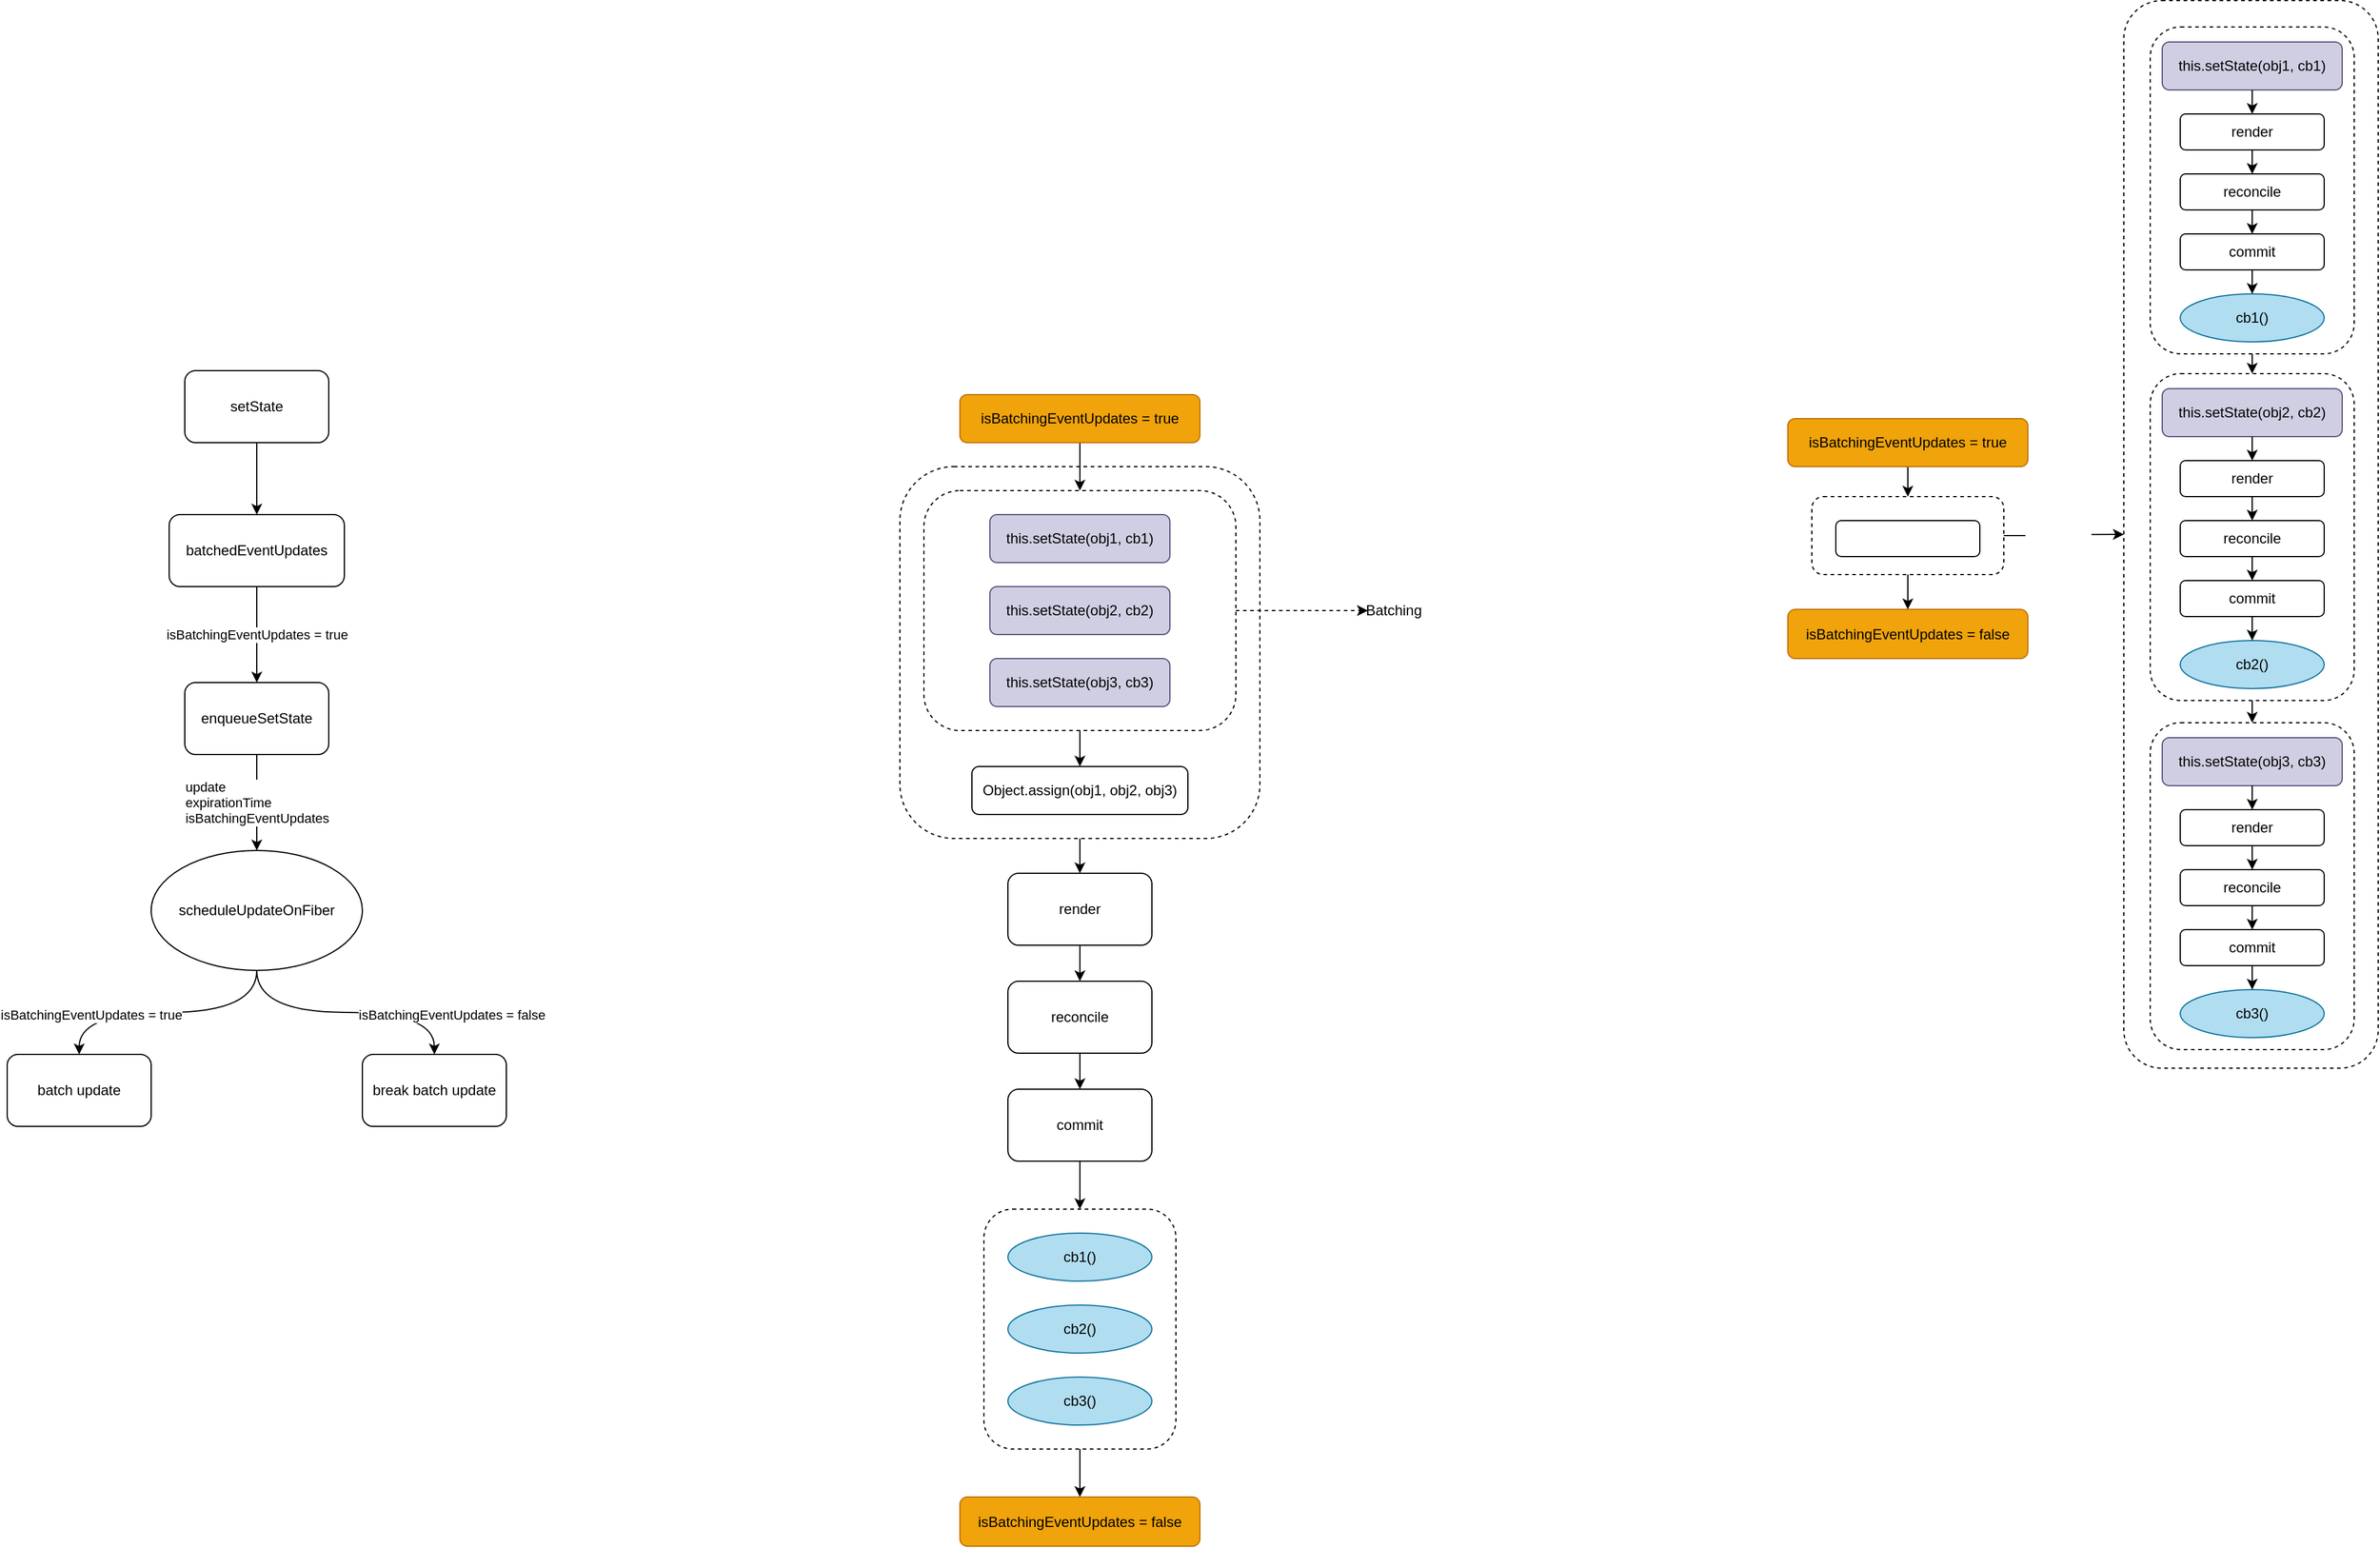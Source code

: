 <mxfile>
    <diagram id="UAMPUgmVcGP045gAYGxC" name="Page-1">
        <mxGraphModel dx="1621" dy="2128" grid="1" gridSize="10" guides="1" tooltips="1" connect="1" arrows="1" fold="1" page="1" pageScale="1" pageWidth="827" pageHeight="1169" math="0" shadow="0">
            <root>
                <mxCell id="0"/>
                <mxCell id="1" parent="0"/>
                <mxCell id="91" style="edgeStyle=orthogonalEdgeStyle;curved=1;html=1;fontColor=#000000;" edge="1" parent="1" source="47" target="88">
                    <mxGeometry relative="1" as="geometry"/>
                </mxCell>
                <mxCell id="92" value="&lt;font color=&quot;#ffffff&quot;&gt;Event Loop&lt;/font&gt;" style="edgeLabel;html=1;align=center;verticalAlign=middle;resizable=0;points=[];fontColor=#000000;" vertex="1" connectable="0" parent="91">
                    <mxGeometry x="-0.123" relative="1" as="geometry">
                        <mxPoint as="offset"/>
                    </mxGeometry>
                </mxCell>
                <mxCell id="47" value="" style="rounded=1;whiteSpace=wrap;html=1;align=center;fillColor=none;dashed=1;" vertex="1" parent="1">
                    <mxGeometry x="1710" y="195" width="160" height="65" as="geometry"/>
                </mxCell>
                <mxCell id="40" style="edgeStyle=orthogonalEdgeStyle;curved=1;html=1;entryX=0.5;entryY=0;entryDx=0;entryDy=0;" edge="1" parent="1" source="37" target="39">
                    <mxGeometry relative="1" as="geometry"/>
                </mxCell>
                <mxCell id="37" value="" style="rounded=1;whiteSpace=wrap;html=1;align=center;fillColor=none;dashed=1;" vertex="1" parent="1">
                    <mxGeometry x="1020" y="789" width="160" height="200" as="geometry"/>
                </mxCell>
                <mxCell id="32" style="edgeStyle=orthogonalEdgeStyle;curved=1;html=1;exitX=0.5;exitY=1;exitDx=0;exitDy=0;entryX=0.5;entryY=0;entryDx=0;entryDy=0;" edge="1" parent="1" source="30" target="31">
                    <mxGeometry relative="1" as="geometry"/>
                </mxCell>
                <mxCell id="30" value="" style="rounded=1;whiteSpace=wrap;html=1;align=center;fillColor=none;dashed=1;" vertex="1" parent="1">
                    <mxGeometry x="950" y="170" width="300" height="310" as="geometry"/>
                </mxCell>
                <mxCell id="27" style="edgeStyle=orthogonalEdgeStyle;curved=1;html=1;exitX=1;exitY=0.5;exitDx=0;exitDy=0;entryX=0;entryY=0.5;entryDx=0;entryDy=0;dashed=1;" edge="1" parent="1" source="23" target="26">
                    <mxGeometry relative="1" as="geometry"/>
                </mxCell>
                <mxCell id="29" style="edgeStyle=orthogonalEdgeStyle;curved=1;html=1;entryX=0.5;entryY=0;entryDx=0;entryDy=0;" edge="1" parent="1" source="23" target="28">
                    <mxGeometry relative="1" as="geometry"/>
                </mxCell>
                <mxCell id="23" value="" style="rounded=1;whiteSpace=wrap;html=1;align=center;fillColor=none;dashed=1;" vertex="1" parent="1">
                    <mxGeometry x="970" y="190" width="260" height="200" as="geometry"/>
                </mxCell>
                <mxCell id="5" style="edgeStyle=none;html=1;exitX=0.5;exitY=1;exitDx=0;exitDy=0;" parent="1" source="2" target="3" edge="1">
                    <mxGeometry relative="1" as="geometry"/>
                </mxCell>
                <mxCell id="2" value="setState" style="rounded=1;whiteSpace=wrap;html=1;" parent="1" vertex="1">
                    <mxGeometry x="354" y="90" width="120" height="60" as="geometry"/>
                </mxCell>
                <mxCell id="6" value="isBatchingEventUpdates = true" style="edgeStyle=none;html=1;exitX=0.5;exitY=1;exitDx=0;exitDy=0;entryX=0.5;entryY=0;entryDx=0;entryDy=0;" parent="1" source="3" target="4" edge="1">
                    <mxGeometry relative="1" as="geometry"/>
                </mxCell>
                <mxCell id="3" value="batchedEventUpdates" style="rounded=1;whiteSpace=wrap;html=1;" parent="1" vertex="1">
                    <mxGeometry x="341" y="210" width="146" height="60" as="geometry"/>
                </mxCell>
                <mxCell id="8" value="&lt;div style=&quot;text-align: left&quot;&gt;update&lt;/div&gt;&lt;div style=&quot;text-align: left&quot;&gt;expirationTime&lt;/div&gt;&lt;div style=&quot;text-align: left&quot;&gt;isBatchingEventUpdates&lt;/div&gt;" style="edgeStyle=none;html=1;exitX=0.5;exitY=1;exitDx=0;exitDy=0;entryX=0.5;entryY=0;entryDx=0;entryDy=0;" parent="1" source="4" target="7" edge="1">
                    <mxGeometry relative="1" as="geometry"/>
                </mxCell>
                <mxCell id="4" value="enqueueSetState" style="rounded=1;whiteSpace=wrap;html=1;" parent="1" vertex="1">
                    <mxGeometry x="354" y="350" width="120" height="60" as="geometry"/>
                </mxCell>
                <mxCell id="11" style="edgeStyle=orthogonalEdgeStyle;html=1;exitX=0.5;exitY=1;exitDx=0;exitDy=0;entryX=0.5;entryY=0;entryDx=0;entryDy=0;curved=1;" parent="1" source="7" target="9" edge="1">
                    <mxGeometry relative="1" as="geometry"/>
                </mxCell>
                <mxCell id="13" value="isBatchingEventUpdates = true" style="edgeLabel;html=1;align=right;verticalAlign=middle;resizable=0;points=[];" parent="11" vertex="1" connectable="0">
                    <mxGeometry x="-0.11" y="2" relative="1" as="geometry">
                        <mxPoint as="offset"/>
                    </mxGeometry>
                </mxCell>
                <mxCell id="12" style="edgeStyle=orthogonalEdgeStyle;curved=1;html=1;exitX=0.5;exitY=1;exitDx=0;exitDy=0;entryX=0.5;entryY=0;entryDx=0;entryDy=0;" parent="1" source="7" target="10" edge="1">
                    <mxGeometry relative="1" as="geometry"/>
                </mxCell>
                <mxCell id="14" value="isBatchingEventUpdates = false" style="edgeLabel;html=1;align=left;verticalAlign=middle;resizable=0;points=[];" parent="12" vertex="1" connectable="0">
                    <mxGeometry x="0.083" y="-2" relative="1" as="geometry">
                        <mxPoint as="offset"/>
                    </mxGeometry>
                </mxCell>
                <mxCell id="7" value="scheduleUpdateOnFiber" style="ellipse;whiteSpace=wrap;html=1;" parent="1" vertex="1">
                    <mxGeometry x="326" y="490" width="176" height="100" as="geometry"/>
                </mxCell>
                <mxCell id="9" value="batch update" style="rounded=1;whiteSpace=wrap;html=1;" parent="1" vertex="1">
                    <mxGeometry x="206" y="660" width="120" height="60" as="geometry"/>
                </mxCell>
                <mxCell id="10" value="break batch update" style="rounded=1;whiteSpace=wrap;html=1;" parent="1" vertex="1">
                    <mxGeometry x="502" y="660" width="120" height="60" as="geometry"/>
                </mxCell>
                <mxCell id="24" style="edgeStyle=orthogonalEdgeStyle;curved=1;html=1;exitX=0.5;exitY=1;exitDx=0;exitDy=0;entryX=0.5;entryY=0;entryDx=0;entryDy=0;" edge="1" parent="1" source="15" target="23">
                    <mxGeometry relative="1" as="geometry"/>
                </mxCell>
                <mxCell id="15" value="isBatchingEventUpdates = true" style="rounded=1;whiteSpace=wrap;html=1;align=center;fillColor=#f0a30a;strokeColor=#BD7000;fontColor=#000000;" vertex="1" parent="1">
                    <mxGeometry x="1000" y="110" width="200" height="40" as="geometry"/>
                </mxCell>
                <mxCell id="16" value="this.setState(obj1, cb1)" style="rounded=1;whiteSpace=wrap;html=1;align=center;fillColor=#d0cee2;strokeColor=#56517e;fontColor=#000000;" vertex="1" parent="1">
                    <mxGeometry x="1025" y="210" width="150" height="40" as="geometry"/>
                </mxCell>
                <mxCell id="17" value="cb1()" style="ellipse;whiteSpace=wrap;html=1;align=center;fillColor=#b1ddf0;strokeColor=#10739e;fontColor=#000000;" vertex="1" parent="1">
                    <mxGeometry x="1040" y="809" width="120" height="40" as="geometry"/>
                </mxCell>
                <mxCell id="18" value="this.setState(obj2, cb2)" style="rounded=1;whiteSpace=wrap;html=1;align=center;fillColor=#d0cee2;strokeColor=#56517e;fontColor=#000000;" vertex="1" parent="1">
                    <mxGeometry x="1025" y="270" width="150" height="40" as="geometry"/>
                </mxCell>
                <mxCell id="19" value="cb2()" style="ellipse;whiteSpace=wrap;html=1;align=center;fillColor=#b1ddf0;strokeColor=#10739e;fontColor=#000000;" vertex="1" parent="1">
                    <mxGeometry x="1040" y="869" width="120" height="40" as="geometry"/>
                </mxCell>
                <mxCell id="20" value="this.setState(obj3, cb3)" style="rounded=1;whiteSpace=wrap;html=1;align=center;fillColor=#d0cee2;strokeColor=#56517e;fontColor=#000000;" vertex="1" parent="1">
                    <mxGeometry x="1025" y="330" width="150" height="40" as="geometry"/>
                </mxCell>
                <mxCell id="21" value="cb3()" style="ellipse;whiteSpace=wrap;html=1;align=center;fillColor=#b1ddf0;strokeColor=#10739e;fontColor=#000000;" vertex="1" parent="1">
                    <mxGeometry x="1040" y="929" width="120" height="40" as="geometry"/>
                </mxCell>
                <mxCell id="26" value="&amp;nbsp;Batching" style="text;html=1;strokeColor=none;fillColor=none;align=center;verticalAlign=middle;whiteSpace=wrap;rounded=0;" vertex="1" parent="1">
                    <mxGeometry x="1340" y="280" width="40" height="20" as="geometry"/>
                </mxCell>
                <mxCell id="28" value="Object.assign(obj1, obj2, obj3)" style="rounded=1;whiteSpace=wrap;html=1;align=center;" vertex="1" parent="1">
                    <mxGeometry x="1010" y="420" width="180" height="40" as="geometry"/>
                </mxCell>
                <mxCell id="34" style="edgeStyle=orthogonalEdgeStyle;curved=1;html=1;" edge="1" parent="1" source="31" target="33">
                    <mxGeometry relative="1" as="geometry"/>
                </mxCell>
                <mxCell id="31" value="render" style="rounded=1;whiteSpace=wrap;html=1;fillColor=none;align=center;" vertex="1" parent="1">
                    <mxGeometry x="1040" y="509" width="120" height="60" as="geometry"/>
                </mxCell>
                <mxCell id="36" style="edgeStyle=orthogonalEdgeStyle;curved=1;html=1;" edge="1" parent="1" source="33" target="35">
                    <mxGeometry relative="1" as="geometry"/>
                </mxCell>
                <mxCell id="33" value="reconcile" style="rounded=1;whiteSpace=wrap;html=1;fillColor=none;align=center;" vertex="1" parent="1">
                    <mxGeometry x="1040" y="599" width="120" height="60" as="geometry"/>
                </mxCell>
                <mxCell id="38" style="edgeStyle=orthogonalEdgeStyle;curved=1;html=1;exitX=0.5;exitY=1;exitDx=0;exitDy=0;entryX=0.5;entryY=0;entryDx=0;entryDy=0;" edge="1" parent="1" source="35" target="37">
                    <mxGeometry relative="1" as="geometry"/>
                </mxCell>
                <mxCell id="35" value="commit" style="rounded=1;whiteSpace=wrap;html=1;fillColor=none;align=center;" vertex="1" parent="1">
                    <mxGeometry x="1040" y="689" width="120" height="60" as="geometry"/>
                </mxCell>
                <mxCell id="39" value="isBatchingEventUpdates = false" style="rounded=1;whiteSpace=wrap;html=1;align=center;fillColor=#f0a30a;strokeColor=#BD7000;fontColor=#000000;" vertex="1" parent="1">
                    <mxGeometry x="1000" y="1029" width="200" height="41" as="geometry"/>
                </mxCell>
                <mxCell id="48" style="edgeStyle=orthogonalEdgeStyle;curved=1;html=1;entryX=0.5;entryY=0;entryDx=0;entryDy=0;fontColor=#000000;" edge="1" parent="1" source="41" target="47">
                    <mxGeometry relative="1" as="geometry"/>
                </mxCell>
                <mxCell id="41" value="isBatchingEventUpdates = true" style="rounded=1;whiteSpace=wrap;html=1;align=center;fillColor=#f0a30a;strokeColor=#BD7000;fontColor=#000000;" vertex="1" parent="1">
                    <mxGeometry x="1690" y="130" width="200" height="40" as="geometry"/>
                </mxCell>
                <mxCell id="42" value="isBatchingEventUpdates = false" style="rounded=1;whiteSpace=wrap;html=1;align=center;fillColor=#f0a30a;strokeColor=#BD7000;fontColor=#000000;" vertex="1" parent="1">
                    <mxGeometry x="1690" y="289" width="200" height="41" as="geometry"/>
                </mxCell>
                <mxCell id="44" value="&lt;font color=&quot;#ffffff&quot;&gt;setTimeout&lt;/font&gt;" style="rounded=1;whiteSpace=wrap;html=1;fontColor=#000000;fillColor=none;align=center;" vertex="1" parent="1">
                    <mxGeometry x="1730" y="215" width="120" height="30" as="geometry"/>
                </mxCell>
                <mxCell id="49" style="edgeStyle=orthogonalEdgeStyle;curved=1;html=1;exitX=0.5;exitY=1;exitDx=0;exitDy=0;entryX=0.5;entryY=0;entryDx=0;entryDy=0;fontColor=#000000;" edge="1" parent="1" source="47" target="42">
                    <mxGeometry relative="1" as="geometry"/>
                </mxCell>
                <mxCell id="89" value="" style="group" vertex="1" connectable="0" parent="1">
                    <mxGeometry x="1970" y="-216.5" width="212" height="890" as="geometry"/>
                </mxCell>
                <mxCell id="88" value="" style="rounded=1;whiteSpace=wrap;html=1;align=center;fillColor=none;dashed=1;" vertex="1" parent="89">
                    <mxGeometry y="-2" width="212" height="890" as="geometry"/>
                </mxCell>
                <mxCell id="85" value="" style="group" vertex="1" connectable="0" parent="89">
                    <mxGeometry x="22" y="20" width="170" height="272.5" as="geometry"/>
                </mxCell>
                <mxCell id="59" value="" style="rounded=1;whiteSpace=wrap;html=1;align=center;fillColor=none;dashed=1;" vertex="1" parent="85">
                    <mxGeometry width="170" height="272.5" as="geometry"/>
                </mxCell>
                <mxCell id="50" value="this.setState(obj1, cb1)" style="rounded=1;whiteSpace=wrap;html=1;align=center;fillColor=#d0cee2;strokeColor=#56517e;fontColor=#000000;" vertex="1" parent="85">
                    <mxGeometry x="10" y="12.5" width="150" height="40" as="geometry"/>
                </mxCell>
                <mxCell id="51" value="render" style="rounded=1;whiteSpace=wrap;html=1;fillColor=none;align=center;" vertex="1" parent="85">
                    <mxGeometry x="25" y="72.5" width="120" height="30" as="geometry"/>
                </mxCell>
                <mxCell id="52" value="reconcile" style="rounded=1;whiteSpace=wrap;html=1;fillColor=none;align=center;" vertex="1" parent="85">
                    <mxGeometry x="25" y="122.5" width="120" height="30" as="geometry"/>
                </mxCell>
                <mxCell id="53" value="commit" style="rounded=1;whiteSpace=wrap;html=1;fillColor=none;align=center;" vertex="1" parent="85">
                    <mxGeometry x="25" y="172.5" width="120" height="30" as="geometry"/>
                </mxCell>
                <mxCell id="54" value="cb1()" style="ellipse;whiteSpace=wrap;html=1;align=center;fillColor=#b1ddf0;strokeColor=#10739e;fontColor=#000000;" vertex="1" parent="85">
                    <mxGeometry x="25" y="222.5" width="120" height="40" as="geometry"/>
                </mxCell>
                <mxCell id="55" style="edgeStyle=orthogonalEdgeStyle;curved=1;html=1;exitX=0.5;exitY=1;exitDx=0;exitDy=0;entryX=0.5;entryY=0;entryDx=0;entryDy=0;fontColor=#000000;" edge="1" parent="85" source="50" target="51">
                    <mxGeometry x="2010" as="geometry"/>
                </mxCell>
                <mxCell id="56" style="edgeStyle=orthogonalEdgeStyle;curved=1;html=1;exitX=0.5;exitY=1;exitDx=0;exitDy=0;entryX=0.5;entryY=0;entryDx=0;entryDy=0;fontColor=#000000;" edge="1" parent="85" source="51" target="52">
                    <mxGeometry x="2010" as="geometry"/>
                </mxCell>
                <mxCell id="57" style="edgeStyle=orthogonalEdgeStyle;curved=1;html=1;exitX=0.5;exitY=1;exitDx=0;exitDy=0;entryX=0.5;entryY=0;entryDx=0;entryDy=0;fontColor=#000000;" edge="1" parent="85" source="52" target="53">
                    <mxGeometry x="2010" as="geometry"/>
                </mxCell>
                <mxCell id="58" style="edgeStyle=orthogonalEdgeStyle;curved=1;html=1;exitX=0.5;exitY=1;exitDx=0;exitDy=0;entryX=0.5;entryY=0;entryDx=0;entryDy=0;fontColor=#000000;" edge="1" parent="85" source="53" target="54">
                    <mxGeometry x="2010" as="geometry"/>
                </mxCell>
                <mxCell id="86" value="" style="group" vertex="1" connectable="0" parent="89">
                    <mxGeometry x="22" y="309" width="170" height="272.5" as="geometry"/>
                </mxCell>
                <mxCell id="82" value="" style="rounded=1;whiteSpace=wrap;html=1;align=center;fillColor=none;dashed=1;" vertex="1" parent="86">
                    <mxGeometry width="170" height="272.5" as="geometry"/>
                </mxCell>
                <mxCell id="73" value="this.setState(obj2, cb2)" style="rounded=1;whiteSpace=wrap;html=1;align=center;fillColor=#d0cee2;strokeColor=#56517e;fontColor=#000000;" vertex="1" parent="86">
                    <mxGeometry x="10" y="12.5" width="150" height="40" as="geometry"/>
                </mxCell>
                <mxCell id="74" value="render" style="rounded=1;whiteSpace=wrap;html=1;fillColor=none;align=center;" vertex="1" parent="86">
                    <mxGeometry x="25" y="72.5" width="120" height="30" as="geometry"/>
                </mxCell>
                <mxCell id="76" value="reconcile" style="rounded=1;whiteSpace=wrap;html=1;fillColor=none;align=center;" vertex="1" parent="86">
                    <mxGeometry x="25" y="122.5" width="120" height="30" as="geometry"/>
                </mxCell>
                <mxCell id="78" value="commit" style="rounded=1;whiteSpace=wrap;html=1;fillColor=none;align=center;" vertex="1" parent="86">
                    <mxGeometry x="25" y="172.5" width="120" height="30" as="geometry"/>
                </mxCell>
                <mxCell id="80" value="cb2()" style="ellipse;whiteSpace=wrap;html=1;align=center;fillColor=#b1ddf0;strokeColor=#10739e;fontColor=#000000;" vertex="1" parent="86">
                    <mxGeometry x="25" y="222.5" width="120" height="40" as="geometry"/>
                </mxCell>
                <mxCell id="75" style="edgeStyle=orthogonalEdgeStyle;curved=1;html=1;exitX=0.5;exitY=1;exitDx=0;exitDy=0;entryX=0.5;entryY=0;entryDx=0;entryDy=0;fontColor=#000000;" edge="1" parent="86" source="73" target="74">
                    <mxGeometry x="2010" y="289" as="geometry"/>
                </mxCell>
                <mxCell id="77" style="edgeStyle=orthogonalEdgeStyle;curved=1;html=1;exitX=0.5;exitY=1;exitDx=0;exitDy=0;entryX=0.5;entryY=0;entryDx=0;entryDy=0;fontColor=#000000;" edge="1" parent="86" source="74" target="76">
                    <mxGeometry x="2010" y="289" as="geometry"/>
                </mxCell>
                <mxCell id="79" style="edgeStyle=orthogonalEdgeStyle;curved=1;html=1;exitX=0.5;exitY=1;exitDx=0;exitDy=0;entryX=0.5;entryY=0;entryDx=0;entryDy=0;fontColor=#000000;" edge="1" parent="86" source="76" target="78">
                    <mxGeometry x="2010" y="289" as="geometry"/>
                </mxCell>
                <mxCell id="81" style="edgeStyle=orthogonalEdgeStyle;curved=1;html=1;exitX=0.5;exitY=1;exitDx=0;exitDy=0;entryX=0.5;entryY=0;entryDx=0;entryDy=0;fontColor=#000000;" edge="1" parent="86" source="78" target="80">
                    <mxGeometry x="2010" y="289" as="geometry"/>
                </mxCell>
                <mxCell id="83" style="edgeStyle=orthogonalEdgeStyle;curved=1;html=1;entryX=0.5;entryY=0;entryDx=0;entryDy=0;fontColor=#000000;" edge="1" parent="89" source="59" target="82">
                    <mxGeometry relative="1" as="geometry"/>
                </mxCell>
                <mxCell id="87" value="" style="group" vertex="1" connectable="0" parent="89">
                    <mxGeometry x="22" y="600" width="170" height="272.5" as="geometry"/>
                </mxCell>
                <mxCell id="71" value="" style="rounded=1;whiteSpace=wrap;html=1;align=center;fillColor=none;dashed=1;" vertex="1" parent="87">
                    <mxGeometry width="170" height="272.5" as="geometry"/>
                </mxCell>
                <mxCell id="62" value="this.setState(obj3, cb3)" style="rounded=1;whiteSpace=wrap;html=1;align=center;fillColor=#d0cee2;strokeColor=#56517e;fontColor=#000000;" vertex="1" parent="87">
                    <mxGeometry x="10" y="12.5" width="150" height="40" as="geometry"/>
                </mxCell>
                <mxCell id="63" value="render" style="rounded=1;whiteSpace=wrap;html=1;fillColor=none;align=center;" vertex="1" parent="87">
                    <mxGeometry x="25" y="72.5" width="120" height="30" as="geometry"/>
                </mxCell>
                <mxCell id="65" value="reconcile" style="rounded=1;whiteSpace=wrap;html=1;fillColor=none;align=center;" vertex="1" parent="87">
                    <mxGeometry x="25" y="122.5" width="120" height="30" as="geometry"/>
                </mxCell>
                <mxCell id="67" value="commit" style="rounded=1;whiteSpace=wrap;html=1;fillColor=none;align=center;" vertex="1" parent="87">
                    <mxGeometry x="25" y="172.5" width="120" height="30" as="geometry"/>
                </mxCell>
                <mxCell id="69" value="cb3()" style="ellipse;whiteSpace=wrap;html=1;align=center;fillColor=#b1ddf0;strokeColor=#10739e;fontColor=#000000;" vertex="1" parent="87">
                    <mxGeometry x="25" y="222.5" width="120" height="40" as="geometry"/>
                </mxCell>
                <mxCell id="64" style="edgeStyle=orthogonalEdgeStyle;curved=1;html=1;exitX=0.5;exitY=1;exitDx=0;exitDy=0;entryX=0.5;entryY=0;entryDx=0;entryDy=0;fontColor=#000000;" edge="1" parent="87" source="62" target="63">
                    <mxGeometry x="2010" y="580" as="geometry"/>
                </mxCell>
                <mxCell id="66" style="edgeStyle=orthogonalEdgeStyle;curved=1;html=1;exitX=0.5;exitY=1;exitDx=0;exitDy=0;entryX=0.5;entryY=0;entryDx=0;entryDy=0;fontColor=#000000;" edge="1" parent="87" source="63" target="65">
                    <mxGeometry x="2010" y="580" as="geometry"/>
                </mxCell>
                <mxCell id="68" style="edgeStyle=orthogonalEdgeStyle;curved=1;html=1;exitX=0.5;exitY=1;exitDx=0;exitDy=0;entryX=0.5;entryY=0;entryDx=0;entryDy=0;fontColor=#000000;" edge="1" parent="87" source="65" target="67">
                    <mxGeometry x="2010" y="580" as="geometry"/>
                </mxCell>
                <mxCell id="70" style="edgeStyle=orthogonalEdgeStyle;curved=1;html=1;exitX=0.5;exitY=1;exitDx=0;exitDy=0;entryX=0.5;entryY=0;entryDx=0;entryDy=0;fontColor=#000000;" edge="1" parent="87" source="67" target="69">
                    <mxGeometry x="2010" y="580" as="geometry"/>
                </mxCell>
                <mxCell id="84" style="edgeStyle=orthogonalEdgeStyle;curved=1;html=1;fontColor=#000000;" edge="1" parent="89" source="82" target="71">
                    <mxGeometry relative="1" as="geometry"/>
                </mxCell>
            </root>
        </mxGraphModel>
    </diagram>
</mxfile>
